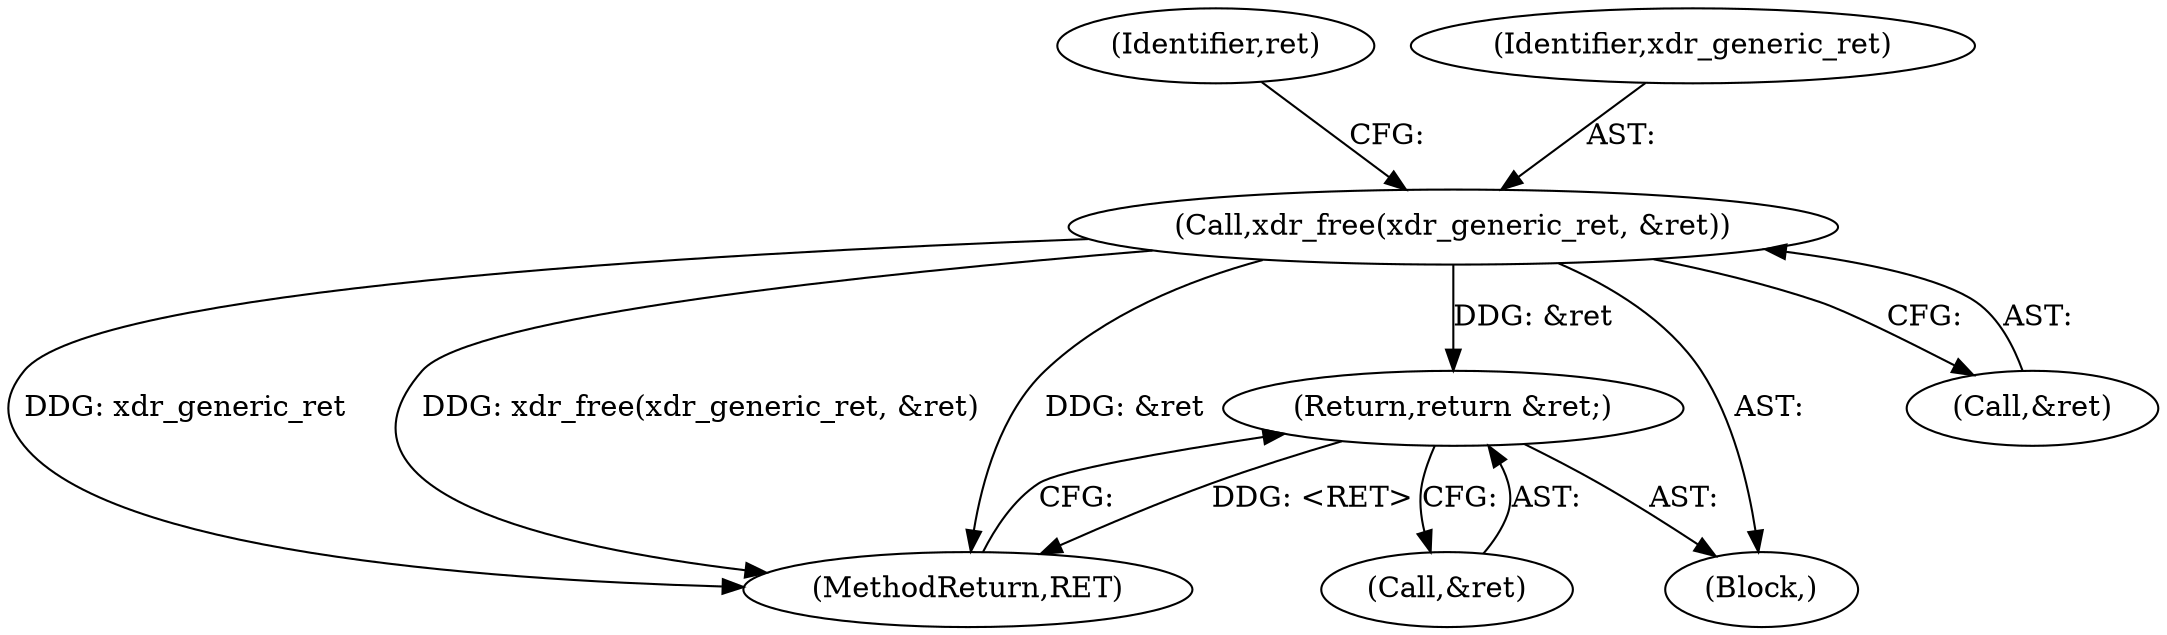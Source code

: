 digraph "0_krb5_83ed75feba32e46f736fcce0d96a0445f29b96c2_15@API" {
"1000120" [label="(Call,xdr_free(xdr_generic_ret, &ret))"];
"1000273" [label="(Return,return &ret;)"];
"1000273" [label="(Return,return &ret;)"];
"1000276" [label="(MethodReturn,RET)"];
"1000122" [label="(Call,&ret)"];
"1000127" [label="(Identifier,ret)"];
"1000120" [label="(Call,xdr_free(xdr_generic_ret, &ret))"];
"1000121" [label="(Identifier,xdr_generic_ret)"];
"1000103" [label="(Block,)"];
"1000274" [label="(Call,&ret)"];
"1000120" -> "1000103"  [label="AST: "];
"1000120" -> "1000122"  [label="CFG: "];
"1000121" -> "1000120"  [label="AST: "];
"1000122" -> "1000120"  [label="AST: "];
"1000127" -> "1000120"  [label="CFG: "];
"1000120" -> "1000276"  [label="DDG: xdr_generic_ret"];
"1000120" -> "1000276"  [label="DDG: xdr_free(xdr_generic_ret, &ret)"];
"1000120" -> "1000276"  [label="DDG: &ret"];
"1000120" -> "1000273"  [label="DDG: &ret"];
"1000273" -> "1000103"  [label="AST: "];
"1000273" -> "1000274"  [label="CFG: "];
"1000274" -> "1000273"  [label="AST: "];
"1000276" -> "1000273"  [label="CFG: "];
"1000273" -> "1000276"  [label="DDG: <RET>"];
}
